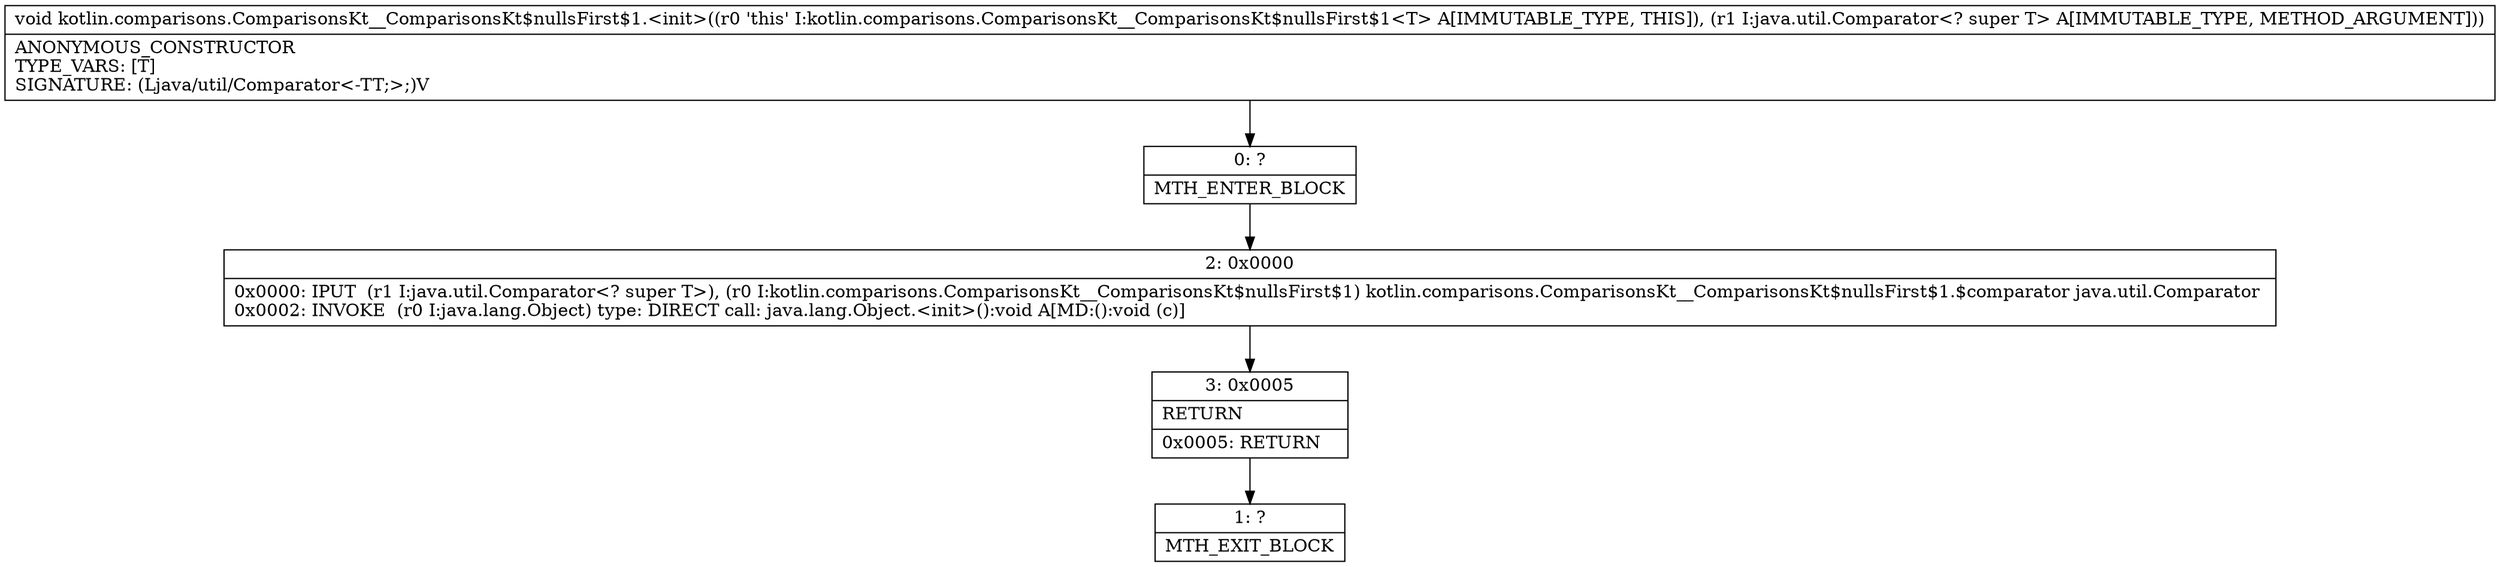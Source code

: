 digraph "CFG forkotlin.comparisons.ComparisonsKt__ComparisonsKt$nullsFirst$1.\<init\>(Ljava\/util\/Comparator;)V" {
Node_0 [shape=record,label="{0\:\ ?|MTH_ENTER_BLOCK\l}"];
Node_2 [shape=record,label="{2\:\ 0x0000|0x0000: IPUT  (r1 I:java.util.Comparator\<? super T\>), (r0 I:kotlin.comparisons.ComparisonsKt__ComparisonsKt$nullsFirst$1) kotlin.comparisons.ComparisonsKt__ComparisonsKt$nullsFirst$1.$comparator java.util.Comparator \l0x0002: INVOKE  (r0 I:java.lang.Object) type: DIRECT call: java.lang.Object.\<init\>():void A[MD:():void (c)]\l}"];
Node_3 [shape=record,label="{3\:\ 0x0005|RETURN\l|0x0005: RETURN   \l}"];
Node_1 [shape=record,label="{1\:\ ?|MTH_EXIT_BLOCK\l}"];
MethodNode[shape=record,label="{void kotlin.comparisons.ComparisonsKt__ComparisonsKt$nullsFirst$1.\<init\>((r0 'this' I:kotlin.comparisons.ComparisonsKt__ComparisonsKt$nullsFirst$1\<T\> A[IMMUTABLE_TYPE, THIS]), (r1 I:java.util.Comparator\<? super T\> A[IMMUTABLE_TYPE, METHOD_ARGUMENT]))  | ANONYMOUS_CONSTRUCTOR\lTYPE_VARS: [T]\lSIGNATURE: (Ljava\/util\/Comparator\<\-TT;\>;)V\l}"];
MethodNode -> Node_0;Node_0 -> Node_2;
Node_2 -> Node_3;
Node_3 -> Node_1;
}

